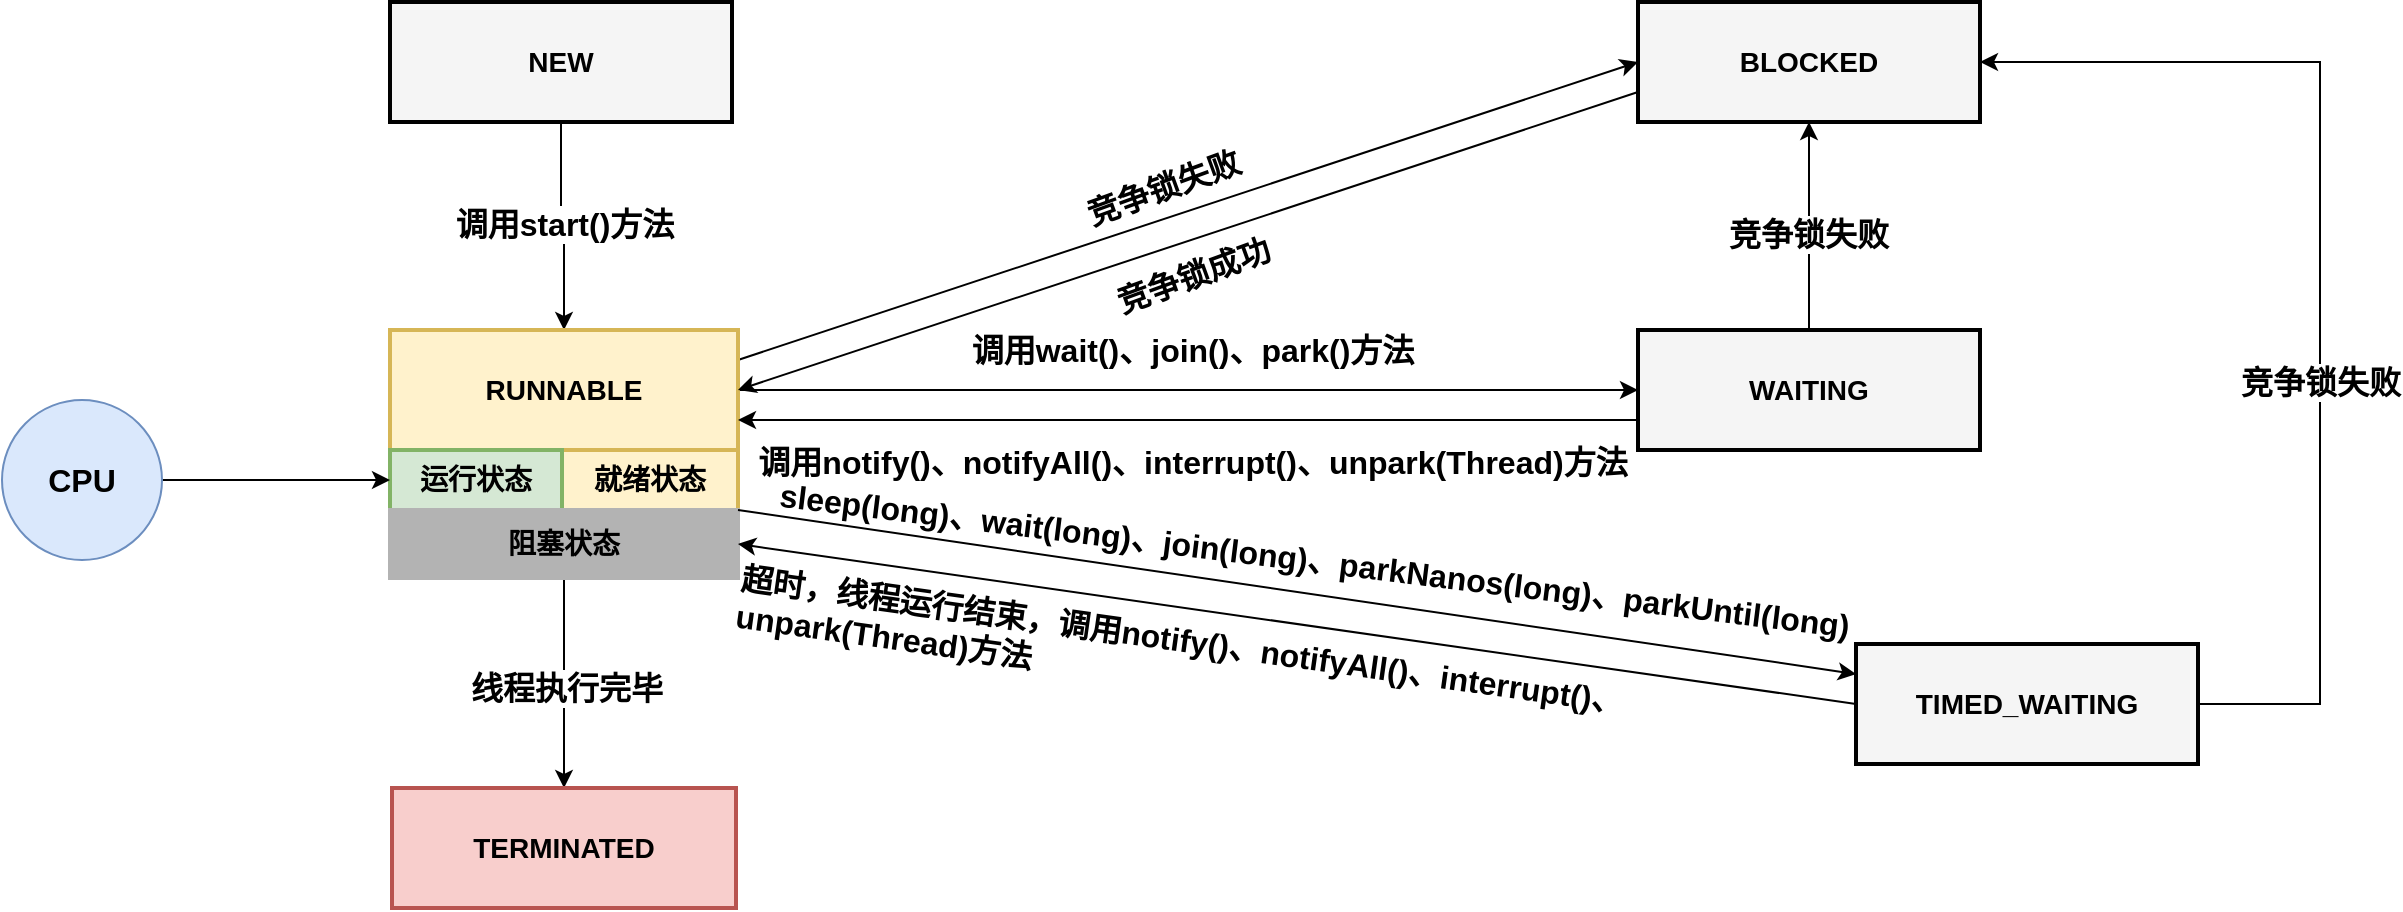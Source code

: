 <mxfile version="26.0.4">
  <diagram name="第 1 页" id="d_J2aAFMsLTex1sSk6kd">
    <mxGraphModel dx="1050" dy="621" grid="0" gridSize="10" guides="1" tooltips="1" connect="1" arrows="1" fold="1" page="0" pageScale="1" pageWidth="827" pageHeight="1169" math="0" shadow="0">
      <root>
        <mxCell id="0" />
        <mxCell id="1" parent="0" />
        <mxCell id="i0Kv8Pe3D7WvCCgPH89L-3" style="edgeStyle=orthogonalEdgeStyle;rounded=0;orthogonalLoop=1;jettySize=auto;html=1;entryX=0.5;entryY=0;entryDx=0;entryDy=0;" parent="1" source="sHeOyGrrJXmcRa8ddizQ-1" target="i0Kv8Pe3D7WvCCgPH89L-2" edge="1">
          <mxGeometry relative="1" as="geometry" />
        </mxCell>
        <mxCell id="i0Kv8Pe3D7WvCCgPH89L-7" value="&lt;font style=&quot;font-size: 16px;&quot;&gt;&lt;b style=&quot;&quot;&gt;调用start()方法&lt;/b&gt;&lt;/font&gt;" style="edgeLabel;html=1;align=center;verticalAlign=middle;resizable=0;points=[];" parent="i0Kv8Pe3D7WvCCgPH89L-3" vertex="1" connectable="0">
          <mxGeometry x="-0.032" y="1" relative="1" as="geometry">
            <mxPoint as="offset" />
          </mxGeometry>
        </mxCell>
        <mxCell id="sHeOyGrrJXmcRa8ddizQ-1" value="&lt;font style=&quot;font-size: 14px; color: rgb(0, 0, 0);&quot;&gt;&lt;b&gt;NEW&lt;/b&gt;&lt;/font&gt;" style="rounded=0;whiteSpace=wrap;html=1;strokeWidth=2;fillColor=#f5f5f5;fontColor=#333333;strokeColor=#000000;" parent="1" vertex="1">
          <mxGeometry x="303" y="154" width="171" height="60" as="geometry" />
        </mxCell>
        <mxCell id="kbHSGaVf30cFMdWOs4lV-3" style="rounded=0;orthogonalLoop=1;jettySize=auto;html=1;entryX=0;entryY=0.5;entryDx=0;entryDy=0;" parent="1" source="i0Kv8Pe3D7WvCCgPH89L-2" target="i0Kv8Pe3D7WvCCgPH89L-12" edge="1">
          <mxGeometry relative="1" as="geometry" />
        </mxCell>
        <mxCell id="kbHSGaVf30cFMdWOs4lV-18" style="rounded=0;orthogonalLoop=1;jettySize=auto;html=1;entryX=0;entryY=0.5;entryDx=0;entryDy=0;exitX=1;exitY=0.25;exitDx=0;exitDy=0;" parent="1" source="i0Kv8Pe3D7WvCCgPH89L-2" target="i0Kv8Pe3D7WvCCgPH89L-11" edge="1">
          <mxGeometry relative="1" as="geometry" />
        </mxCell>
        <mxCell id="i0Kv8Pe3D7WvCCgPH89L-2" value="&lt;span style=&quot;font-size: 14px;&quot;&gt;&lt;font style=&quot;color: rgb(0, 0, 0);&quot;&gt;&lt;b&gt;RUNNABLE&lt;/b&gt;&lt;/font&gt;&lt;/span&gt;" style="rounded=0;whiteSpace=wrap;html=1;strokeWidth=2;fillColor=#fff2cc;strokeColor=#d6b656;" parent="1" vertex="1">
          <mxGeometry x="303" y="318" width="174" height="60" as="geometry" />
        </mxCell>
        <mxCell id="i0Kv8Pe3D7WvCCgPH89L-4" value="&lt;b&gt;&lt;font style=&quot;font-size: 14px;&quot;&gt;就绪状态&lt;/font&gt;&lt;/b&gt;" style="rounded=0;whiteSpace=wrap;html=1;fillColor=#fff2cc;strokeColor=#d6b656;strokeWidth=2;" parent="1" vertex="1">
          <mxGeometry x="389" y="378" width="88" height="30" as="geometry" />
        </mxCell>
        <mxCell id="i0Kv8Pe3D7WvCCgPH89L-5" value="&lt;b&gt;&lt;font style=&quot;font-size: 14px;&quot;&gt;运行状态&lt;/font&gt;&lt;/b&gt;" style="rounded=0;whiteSpace=wrap;html=1;fillColor=#d5e8d4;strokeColor=#82b366;strokeWidth=2;" parent="1" vertex="1">
          <mxGeometry x="303" y="378" width="86" height="30" as="geometry" />
        </mxCell>
        <mxCell id="i0Kv8Pe3D7WvCCgPH89L-9" style="edgeStyle=orthogonalEdgeStyle;rounded=0;orthogonalLoop=1;jettySize=auto;html=1;entryX=0.5;entryY=0;entryDx=0;entryDy=0;" parent="1" source="i0Kv8Pe3D7WvCCgPH89L-6" target="i0Kv8Pe3D7WvCCgPH89L-8" edge="1">
          <mxGeometry relative="1" as="geometry" />
        </mxCell>
        <mxCell id="c1ix_1_bVWjmdykn9c1X-1" value="&lt;b style=&quot;font-size: 12px;&quot;&gt;&lt;font style=&quot;font-size: 16px;&quot;&gt;线程执行完毕&lt;/font&gt;&lt;/b&gt;" style="edgeLabel;html=1;align=center;verticalAlign=middle;resizable=0;points=[];" vertex="1" connectable="0" parent="i0Kv8Pe3D7WvCCgPH89L-9">
          <mxGeometry x="0.04" y="1" relative="1" as="geometry">
            <mxPoint as="offset" />
          </mxGeometry>
        </mxCell>
        <mxCell id="i0Kv8Pe3D7WvCCgPH89L-6" value="&lt;span style=&quot;font-size: 14px;&quot;&gt;&lt;b&gt;阻塞状态&lt;/b&gt;&lt;/span&gt;" style="rounded=0;whiteSpace=wrap;html=1;strokeWidth=2;fillColor=#B3B3B3;strokeColor=#B3B3B3;" parent="1" vertex="1">
          <mxGeometry x="303" y="408" width="174" height="34" as="geometry" />
        </mxCell>
        <mxCell id="i0Kv8Pe3D7WvCCgPH89L-8" value="&lt;span style=&quot;font-size: 14px;&quot;&gt;&lt;b&gt;TERMINATED&lt;/b&gt;&lt;/span&gt;" style="rounded=0;whiteSpace=wrap;html=1;strokeWidth=2;fillColor=#f8cecc;strokeColor=#b85450;" parent="1" vertex="1">
          <mxGeometry x="304" y="547" width="172" height="60" as="geometry" />
        </mxCell>
        <mxCell id="kbHSGaVf30cFMdWOs4lV-20" style="rounded=0;orthogonalLoop=1;jettySize=auto;html=1;entryX=1;entryY=0.5;entryDx=0;entryDy=0;exitX=0;exitY=0.75;exitDx=0;exitDy=0;" parent="1" source="i0Kv8Pe3D7WvCCgPH89L-11" target="i0Kv8Pe3D7WvCCgPH89L-2" edge="1">
          <mxGeometry relative="1" as="geometry" />
        </mxCell>
        <mxCell id="i0Kv8Pe3D7WvCCgPH89L-11" value="&lt;font color=&quot;#000000&quot;&gt;&lt;span style=&quot;font-size: 14px;&quot;&gt;&lt;b&gt;BLOCKED&lt;/b&gt;&lt;/span&gt;&lt;/font&gt;" style="rounded=0;whiteSpace=wrap;html=1;strokeWidth=2;fillColor=#f5f5f5;fontColor=#333333;strokeColor=#000000;" parent="1" vertex="1">
          <mxGeometry x="927" y="154" width="171" height="60" as="geometry" />
        </mxCell>
        <mxCell id="kbHSGaVf30cFMdWOs4lV-5" style="edgeStyle=orthogonalEdgeStyle;rounded=0;orthogonalLoop=1;jettySize=auto;html=1;exitX=0;exitY=0.75;exitDx=0;exitDy=0;entryX=1;entryY=0.75;entryDx=0;entryDy=0;" parent="1" source="i0Kv8Pe3D7WvCCgPH89L-12" target="i0Kv8Pe3D7WvCCgPH89L-2" edge="1">
          <mxGeometry relative="1" as="geometry" />
        </mxCell>
        <mxCell id="kbHSGaVf30cFMdWOs4lV-7" style="edgeStyle=orthogonalEdgeStyle;rounded=0;orthogonalLoop=1;jettySize=auto;html=1;entryX=0.5;entryY=1;entryDx=0;entryDy=0;" parent="1" source="i0Kv8Pe3D7WvCCgPH89L-12" target="i0Kv8Pe3D7WvCCgPH89L-11" edge="1">
          <mxGeometry relative="1" as="geometry" />
        </mxCell>
        <mxCell id="c1ix_1_bVWjmdykn9c1X-2" value="&lt;b style=&quot;font-size: 12px;&quot;&gt;&lt;font style=&quot;font-size: 16px;&quot;&gt;竞争锁失败&lt;/font&gt;&lt;/b&gt;" style="edgeLabel;html=1;align=center;verticalAlign=middle;resizable=0;points=[];" vertex="1" connectable="0" parent="kbHSGaVf30cFMdWOs4lV-7">
          <mxGeometry x="-0.069" y="1" relative="1" as="geometry">
            <mxPoint as="offset" />
          </mxGeometry>
        </mxCell>
        <mxCell id="i0Kv8Pe3D7WvCCgPH89L-12" value="&lt;font color=&quot;#000000&quot;&gt;&lt;span style=&quot;font-size: 14px;&quot;&gt;&lt;b&gt;WAITING&lt;/b&gt;&lt;/span&gt;&lt;/font&gt;" style="rounded=0;whiteSpace=wrap;html=1;strokeWidth=2;fillColor=#f5f5f5;fontColor=#333333;strokeColor=#000000;" parent="1" vertex="1">
          <mxGeometry x="927" y="318" width="171" height="60" as="geometry" />
        </mxCell>
        <mxCell id="kbHSGaVf30cFMdWOs4lV-11" style="rounded=0;orthogonalLoop=1;jettySize=auto;html=1;entryX=1;entryY=0.5;entryDx=0;entryDy=0;exitX=0;exitY=0.5;exitDx=0;exitDy=0;" parent="1" source="i0Kv8Pe3D7WvCCgPH89L-13" target="i0Kv8Pe3D7WvCCgPH89L-6" edge="1">
          <mxGeometry relative="1" as="geometry" />
        </mxCell>
        <mxCell id="kbHSGaVf30cFMdWOs4lV-17" style="edgeStyle=orthogonalEdgeStyle;rounded=0;orthogonalLoop=1;jettySize=auto;html=1;entryX=1;entryY=0.5;entryDx=0;entryDy=0;" parent="1" source="i0Kv8Pe3D7WvCCgPH89L-13" target="i0Kv8Pe3D7WvCCgPH89L-11" edge="1">
          <mxGeometry relative="1" as="geometry">
            <Array as="points">
              <mxPoint x="1268" y="505" />
              <mxPoint x="1268" y="184" />
            </Array>
          </mxGeometry>
        </mxCell>
        <mxCell id="c1ix_1_bVWjmdykn9c1X-3" value="&lt;b style=&quot;font-size: 12px;&quot;&gt;&lt;font style=&quot;font-size: 16px;&quot;&gt;竞争锁失败&lt;/font&gt;&lt;/b&gt;" style="edgeLabel;html=1;align=center;verticalAlign=middle;resizable=0;points=[];" vertex="1" connectable="0" parent="kbHSGaVf30cFMdWOs4lV-17">
          <mxGeometry x="-0.194" relative="1" as="geometry">
            <mxPoint as="offset" />
          </mxGeometry>
        </mxCell>
        <mxCell id="i0Kv8Pe3D7WvCCgPH89L-13" value="&lt;font color=&quot;#000000&quot;&gt;&lt;span style=&quot;font-size: 14px;&quot;&gt;&lt;b&gt;TIMED_WAITING&lt;/b&gt;&lt;/span&gt;&lt;/font&gt;" style="rounded=0;whiteSpace=wrap;html=1;strokeWidth=2;fillColor=#f5f5f5;fontColor=#333333;strokeColor=#000000;" parent="1" vertex="1">
          <mxGeometry x="1036" y="475" width="171" height="60" as="geometry" />
        </mxCell>
        <mxCell id="kbHSGaVf30cFMdWOs4lV-2" style="edgeStyle=orthogonalEdgeStyle;rounded=0;orthogonalLoop=1;jettySize=auto;html=1;entryX=0;entryY=0.5;entryDx=0;entryDy=0;" parent="1" source="kbHSGaVf30cFMdWOs4lV-1" target="i0Kv8Pe3D7WvCCgPH89L-5" edge="1">
          <mxGeometry relative="1" as="geometry" />
        </mxCell>
        <mxCell id="kbHSGaVf30cFMdWOs4lV-1" value="&lt;b&gt;&lt;font style=&quot;font-size: 16px;&quot;&gt;CPU&lt;/font&gt;&lt;/b&gt;" style="ellipse;whiteSpace=wrap;html=1;aspect=fixed;fillColor=#dae8fc;strokeColor=#6c8ebf;" parent="1" vertex="1">
          <mxGeometry x="109" y="353" width="80" height="80" as="geometry" />
        </mxCell>
        <mxCell id="kbHSGaVf30cFMdWOs4lV-4" value="&lt;b&gt;&lt;font style=&quot;font-size: 16px;&quot;&gt;调用wait()、join()、park()方法&lt;/font&gt;&lt;/b&gt;" style="text;html=1;align=center;verticalAlign=middle;resizable=0;points=[];autosize=1;strokeColor=none;fillColor=none;" parent="1" vertex="1">
          <mxGeometry x="584" y="312" width="239" height="31" as="geometry" />
        </mxCell>
        <mxCell id="kbHSGaVf30cFMdWOs4lV-6" value="&lt;b&gt;&lt;font style=&quot;font-size: 16px;&quot;&gt;调用notify()、notifyAll()、interrupt()、unpark(&lt;/font&gt;&lt;/b&gt;&lt;span style=&quot;background-color: transparent;&quot;&gt;&lt;font face=&quot;Helvetica&quot; style=&quot;font-size: 16px;&quot;&gt;&lt;b style=&quot;&quot;&gt;Thread&lt;/b&gt;&lt;/font&gt;&lt;/span&gt;&lt;b style=&quot;background-color: transparent; color: light-dark(rgb(0, 0, 0), rgb(255, 255, 255));&quot;&gt;&lt;font style=&quot;font-size: 16px;&quot;&gt;)方法&lt;/font&gt;&lt;/b&gt;" style="text;html=1;align=center;verticalAlign=middle;resizable=0;points=[];autosize=1;strokeColor=none;fillColor=none;" parent="1" vertex="1">
          <mxGeometry x="477" y="368" width="453" height="31" as="geometry" />
        </mxCell>
        <mxCell id="kbHSGaVf30cFMdWOs4lV-9" style="rounded=0;orthogonalLoop=1;jettySize=auto;html=1;entryX=0;entryY=0.25;entryDx=0;entryDy=0;exitX=1;exitY=0;exitDx=0;exitDy=0;" parent="1" source="i0Kv8Pe3D7WvCCgPH89L-6" target="i0Kv8Pe3D7WvCCgPH89L-13" edge="1">
          <mxGeometry relative="1" as="geometry" />
        </mxCell>
        <mxCell id="kbHSGaVf30cFMdWOs4lV-10" value="&lt;b&gt;&lt;font style=&quot;font-size: 16px;&quot;&gt;sleep(long)、wait(long)、join(long)、&lt;/font&gt;&lt;/b&gt;&lt;span style=&quot;font-size: 16px;&quot;&gt;&lt;b&gt;parkNanos(long)、parkUntil(long)&lt;/b&gt;&lt;/span&gt;" style="text;html=1;align=center;verticalAlign=middle;resizable=0;points=[];autosize=1;strokeColor=none;fillColor=none;fontStyle=0;rotation=7;" parent="1" vertex="1">
          <mxGeometry x="486" y="417" width="557" height="31" as="geometry" />
        </mxCell>
        <mxCell id="kbHSGaVf30cFMdWOs4lV-12" value="&lt;b style=&quot;forced-color-adjust: none; color: rgb(0, 0, 0); font-family: Helvetica; font-size: 12px; font-style: normal; font-variant-ligatures: normal; font-variant-caps: normal; letter-spacing: normal; orphans: 2; text-align: center; text-indent: 0px; text-transform: none; widows: 2; word-spacing: 0px; -webkit-text-stroke-width: 0px; white-space: nowrap; background-color: rgb(255, 255, 255); text-decoration-thickness: initial; text-decoration-style: initial; text-decoration-color: initial;&quot;&gt;&lt;font style=&quot;forced-color-adjust: none; font-size: 16px;&quot;&gt;超时，线程运行结束，调用notify()、notifyAll()、interrupt()、&lt;/font&gt;&lt;/b&gt;&lt;b style=&quot;forced-color-adjust: none; color: light-dark(rgb(0, 0, 0), rgb(255, 255, 255)); font-family: Helvetica; font-size: 12px; font-style: normal; font-variant-ligatures: normal; font-variant-caps: normal; letter-spacing: normal; orphans: 2; text-align: center; text-indent: 0px; text-transform: none; widows: 2; word-spacing: 0px; -webkit-text-stroke-width: 0px; white-space: nowrap; background-color: transparent; text-decoration-thickness: initial; text-decoration-style: initial; text-decoration-color: initial;&quot;&gt;&lt;font style=&quot;forced-color-adjust: none; font-size: 16px;&quot;&gt;&lt;b style=&quot;font-size: 12px;&quot;&gt;&lt;font style=&quot;font-size: 16px;&quot;&gt;unpark(&lt;/font&gt;&lt;/b&gt;&lt;span style=&quot;font-size: 12px; font-weight: 400; background-color: transparent;&quot;&gt;&lt;font style=&quot;font-size: 16px;&quot; face=&quot;Helvetica&quot;&gt;&lt;b&gt;Thread&lt;/b&gt;&lt;/font&gt;&lt;/span&gt;&lt;b style=&quot;color: light-dark(rgb(0, 0, 0), rgb(255, 255, 255)); font-size: 12px; background-color: transparent;&quot;&gt;&lt;font style=&quot;font-size: 16px;&quot;&gt;)&lt;/font&gt;&lt;/b&gt;方法&lt;/font&gt;&lt;/b&gt;" style="text;whiteSpace=wrap;html=1;rotation=8;" parent="1" vertex="1">
          <mxGeometry x="473.78" y="461.2" width="509" height="41" as="geometry" />
        </mxCell>
        <mxCell id="kbHSGaVf30cFMdWOs4lV-19" value="&lt;b&gt;&lt;font style=&quot;font-size: 16px;&quot;&gt;竞争锁失败&lt;/font&gt;&lt;/b&gt;" style="text;html=1;align=center;verticalAlign=middle;resizable=0;points=[];autosize=1;strokeColor=none;fillColor=none;rotation=340;" parent="1" vertex="1">
          <mxGeometry x="640" y="231" width="98" height="31" as="geometry" />
        </mxCell>
        <mxCell id="kbHSGaVf30cFMdWOs4lV-21" value="&lt;b&gt;&lt;font style=&quot;font-size: 16px;&quot;&gt;竞争锁成功&lt;/font&gt;&lt;/b&gt;" style="text;html=1;align=center;verticalAlign=middle;resizable=0;points=[];autosize=1;strokeColor=none;fillColor=none;rotation=340;" parent="1" vertex="1">
          <mxGeometry x="654.5" y="275" width="98" height="31" as="geometry" />
        </mxCell>
      </root>
    </mxGraphModel>
  </diagram>
</mxfile>
